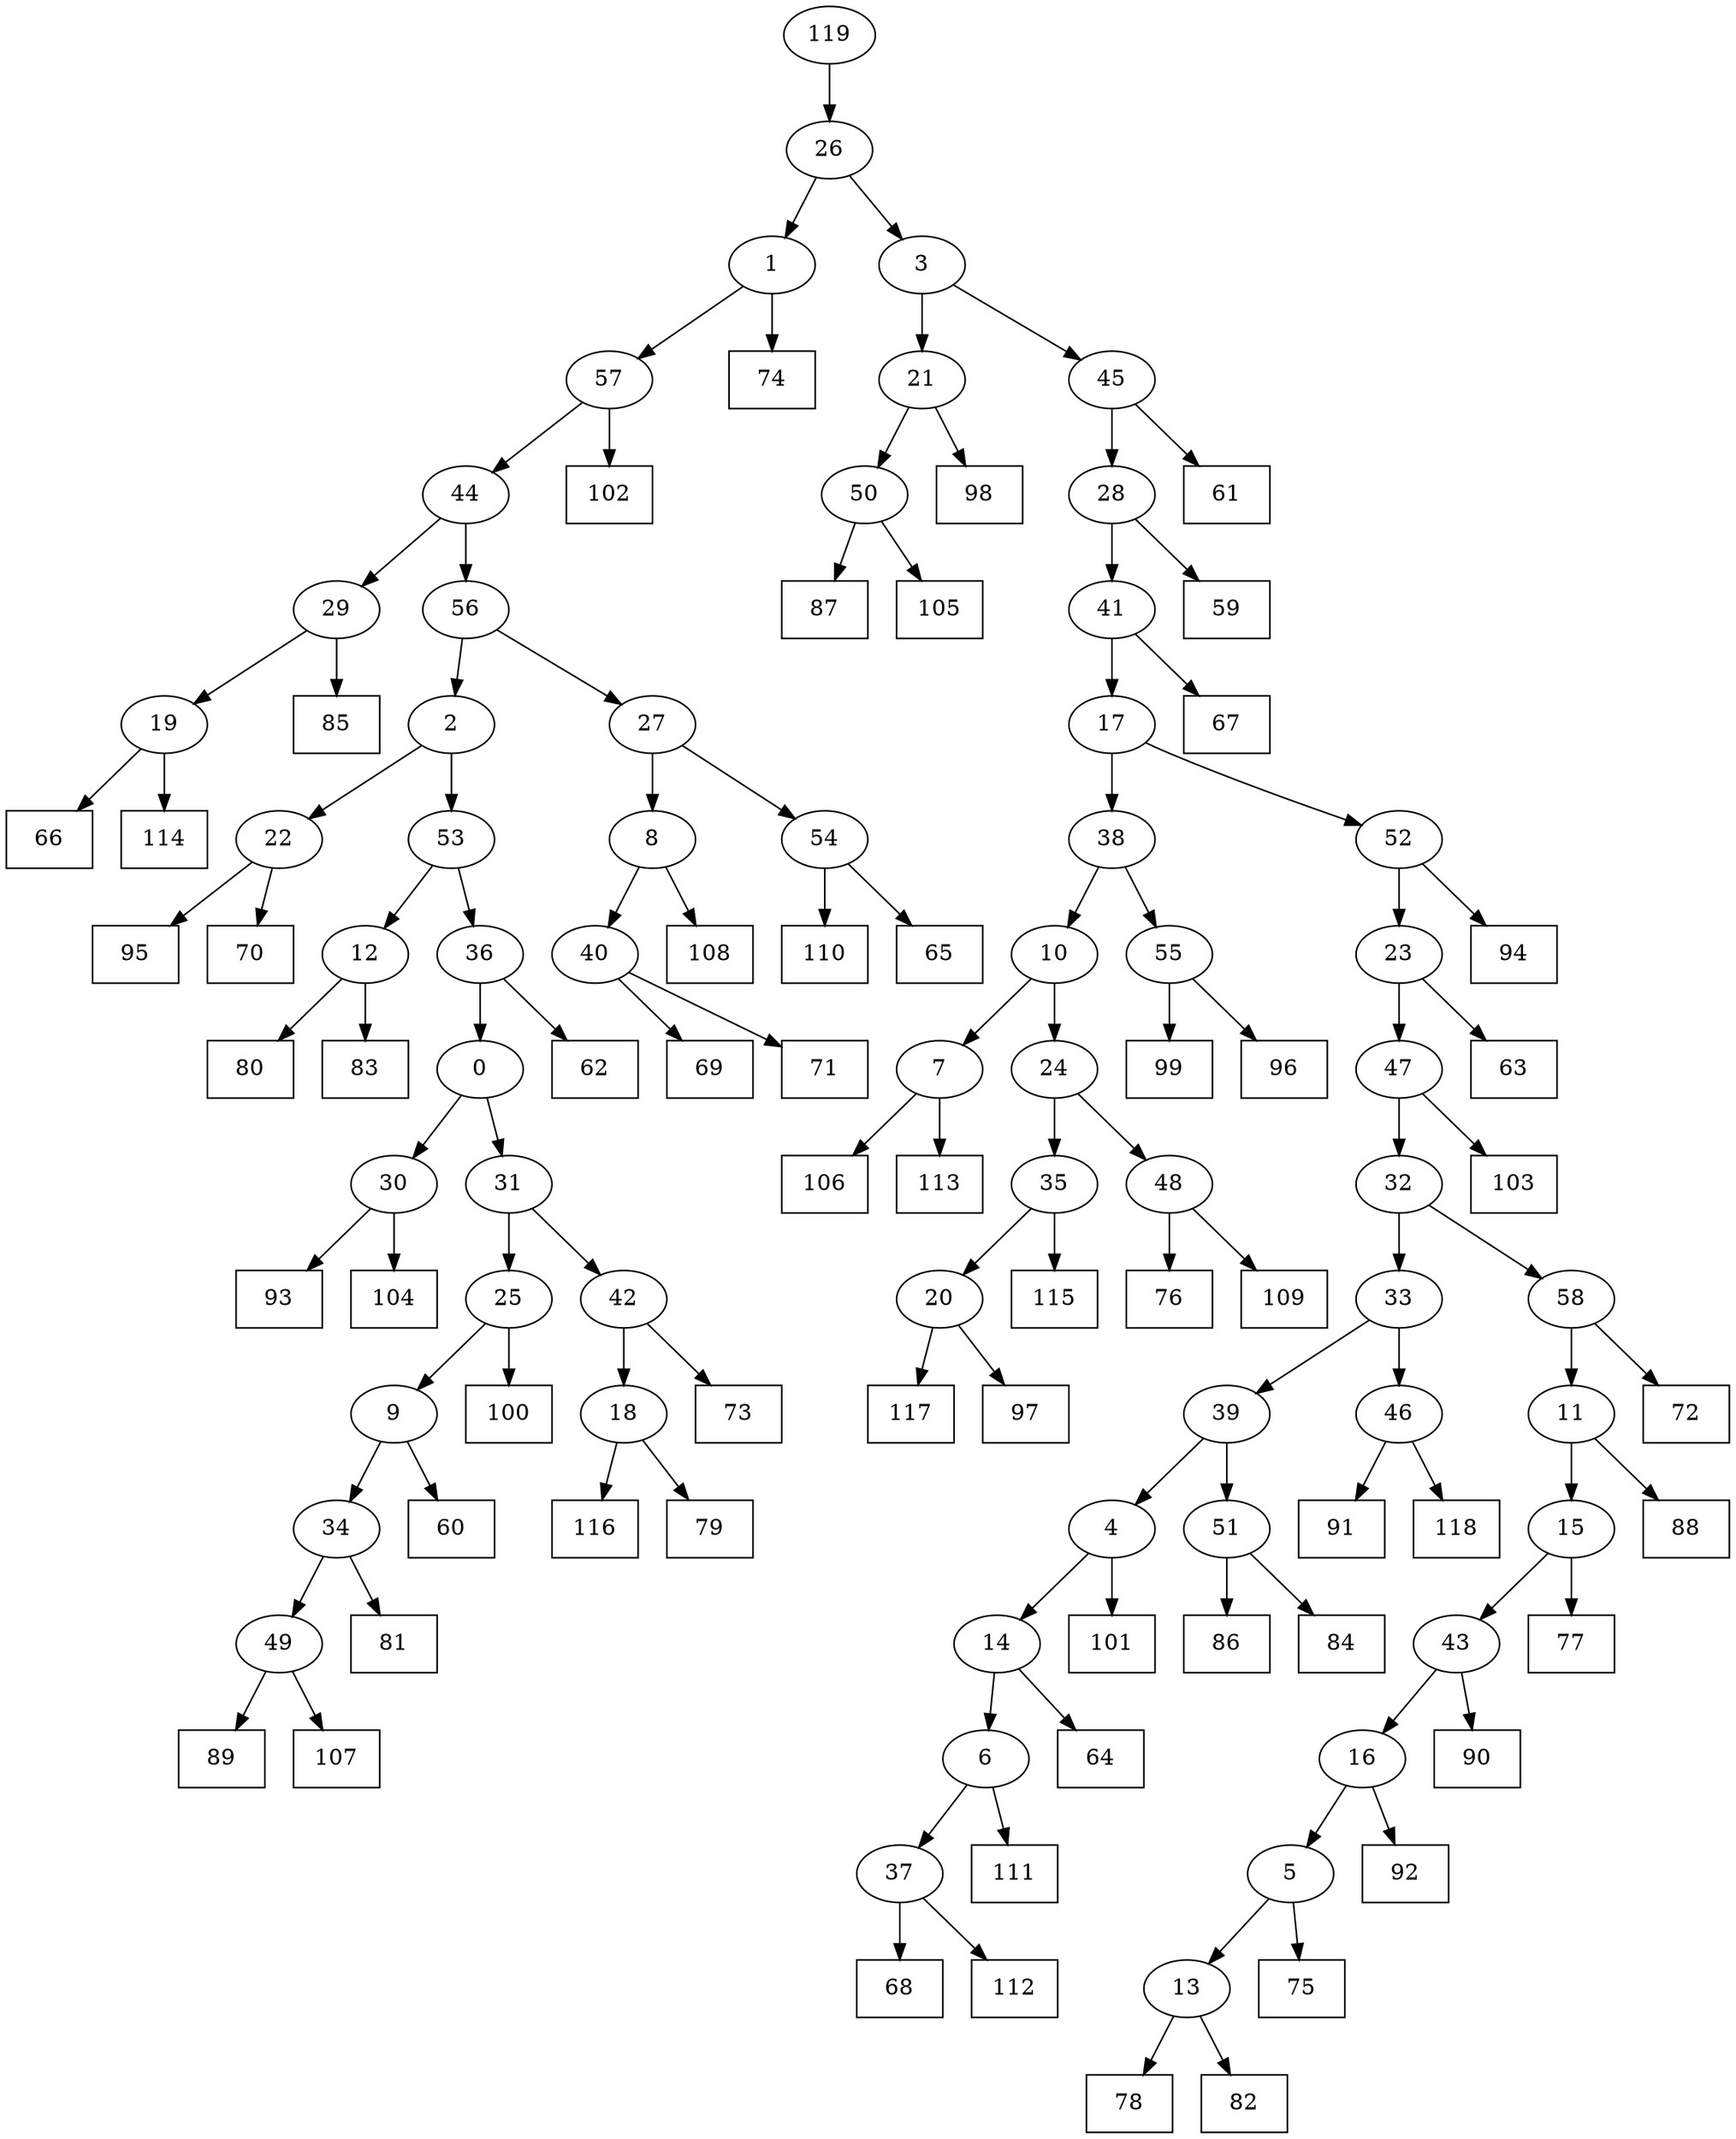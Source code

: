 digraph G {
0[label="0"];
1[label="1"];
2[label="2"];
3[label="3"];
4[label="4"];
5[label="5"];
6[label="6"];
7[label="7"];
8[label="8"];
9[label="9"];
10[label="10"];
11[label="11"];
12[label="12"];
13[label="13"];
14[label="14"];
15[label="15"];
16[label="16"];
17[label="17"];
18[label="18"];
19[label="19"];
20[label="20"];
21[label="21"];
22[label="22"];
23[label="23"];
24[label="24"];
25[label="25"];
26[label="26"];
27[label="27"];
28[label="28"];
29[label="29"];
30[label="30"];
31[label="31"];
32[label="32"];
33[label="33"];
34[label="34"];
35[label="35"];
36[label="36"];
37[label="37"];
38[label="38"];
39[label="39"];
40[label="40"];
41[label="41"];
42[label="42"];
43[label="43"];
44[label="44"];
45[label="45"];
46[label="46"];
47[label="47"];
48[label="48"];
49[label="49"];
50[label="50"];
51[label="51"];
52[label="52"];
53[label="53"];
54[label="54"];
55[label="55"];
56[label="56"];
57[label="57"];
58[label="58"];
59[shape=box,label="106"];
60[shape=box,label="93"];
61[shape=box,label="69"];
62[shape=box,label="80"];
63[shape=box,label="103"];
64[shape=box,label="68"];
65[shape=box,label="87"];
66[shape=box,label="99"];
67[shape=box,label="98"];
68[shape=box,label="116"];
69[shape=box,label="108"];
70[shape=box,label="86"];
71[shape=box,label="66"];
72[shape=box,label="112"];
73[shape=box,label="59"];
74[shape=box,label="100"];
75[shape=box,label="115"];
76[shape=box,label="114"];
77[shape=box,label="75"];
78[shape=box,label="90"];
79[shape=box,label="79"];
80[shape=box,label="62"];
81[shape=box,label="83"];
82[shape=box,label="92"];
83[shape=box,label="78"];
84[shape=box,label="113"];
85[shape=box,label="76"];
86[shape=box,label="105"];
87[shape=box,label="94"];
88[shape=box,label="61"];
89[shape=box,label="110"];
90[shape=box,label="60"];
91[shape=box,label="85"];
92[shape=box,label="101"];
93[shape=box,label="77"];
94[shape=box,label="82"];
95[shape=box,label="91"];
96[shape=box,label="81"];
97[shape=box,label="95"];
98[shape=box,label="65"];
99[shape=box,label="104"];
100[shape=box,label="71"];
101[shape=box,label="64"];
102[shape=box,label="72"];
103[shape=box,label="88"];
104[shape=box,label="70"];
105[shape=box,label="118"];
106[shape=box,label="109"];
107[shape=box,label="89"];
108[shape=box,label="96"];
109[shape=box,label="117"];
110[shape=box,label="102"];
111[shape=box,label="67"];
112[shape=box,label="97"];
113[shape=box,label="107"];
114[shape=box,label="84"];
115[shape=box,label="111"];
116[shape=box,label="63"];
117[shape=box,label="73"];
118[shape=box,label="74"];
119[label="119"];
20->112 ;
12->62 ;
9->90 ;
37->64 ;
6->115 ;
54->98 ;
21->67 ;
22->104 ;
9->34 ;
51->70 ;
15->93 ;
48->85 ;
14->101 ;
55->108 ;
57->110 ;
48->106 ;
42->117 ;
38->55 ;
37->72 ;
40->100 ;
21->50 ;
50->65 ;
7->59 ;
18->79 ;
34->96 ;
38->10 ;
5->77 ;
13->83 ;
20->109 ;
23->47 ;
3->45 ;
13->94 ;
24->48 ;
46->105 ;
52->23 ;
54->89 ;
30->60 ;
28->73 ;
30->99 ;
7->84 ;
0->30 ;
35->20 ;
57->44 ;
44->29 ;
10->24 ;
52->87 ;
25->74 ;
29->19 ;
2->22 ;
58->11 ;
11->103 ;
29->91 ;
18->68 ;
3->21 ;
2->53 ;
26->3 ;
24->35 ;
35->75 ;
43->16 ;
10->7 ;
17->38 ;
53->12 ;
50->86 ;
23->116 ;
16->5 ;
5->13 ;
41->17 ;
17->52 ;
32->33 ;
33->39 ;
14->6 ;
6->37 ;
22->97 ;
31->25 ;
47->63 ;
11->15 ;
19->76 ;
1->57 ;
33->46 ;
8->40 ;
40->61 ;
26->1 ;
19->71 ;
27->54 ;
45->88 ;
16->82 ;
49->113 ;
58->102 ;
47->32 ;
36->80 ;
55->66 ;
4->92 ;
34->49 ;
49->107 ;
12->81 ;
31->42 ;
42->18 ;
119->26 ;
28->41 ;
41->111 ;
25->9 ;
56->27 ;
0->31 ;
53->36 ;
36->0 ;
1->118 ;
15->43 ;
43->78 ;
32->58 ;
44->56 ;
56->2 ;
39->51 ;
51->114 ;
45->28 ;
27->8 ;
8->69 ;
46->95 ;
39->4 ;
4->14 ;
}
